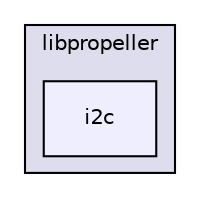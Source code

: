 digraph "i2c" {
  compound=true
  node [ fontsize="10", fontname="Helvetica"];
  edge [ labelfontsize="10", labelfontname="Helvetica"];
  subgraph clusterdir_34d10b20358c807fff993149200b6a31 {
    graph [ bgcolor="#ddddee", pencolor="black", label="libpropeller" fontname="Helvetica", fontsize="10", URL="dir_34d10b20358c807fff993149200b6a31.html"]
  dir_c3b11af479d85cbee5d8a7aef9a49808 [shape=box, label="i2c", style="filled", fillcolor="#eeeeff", pencolor="black", URL="dir_c3b11af479d85cbee5d8a7aef9a49808.html"];
  }
}
